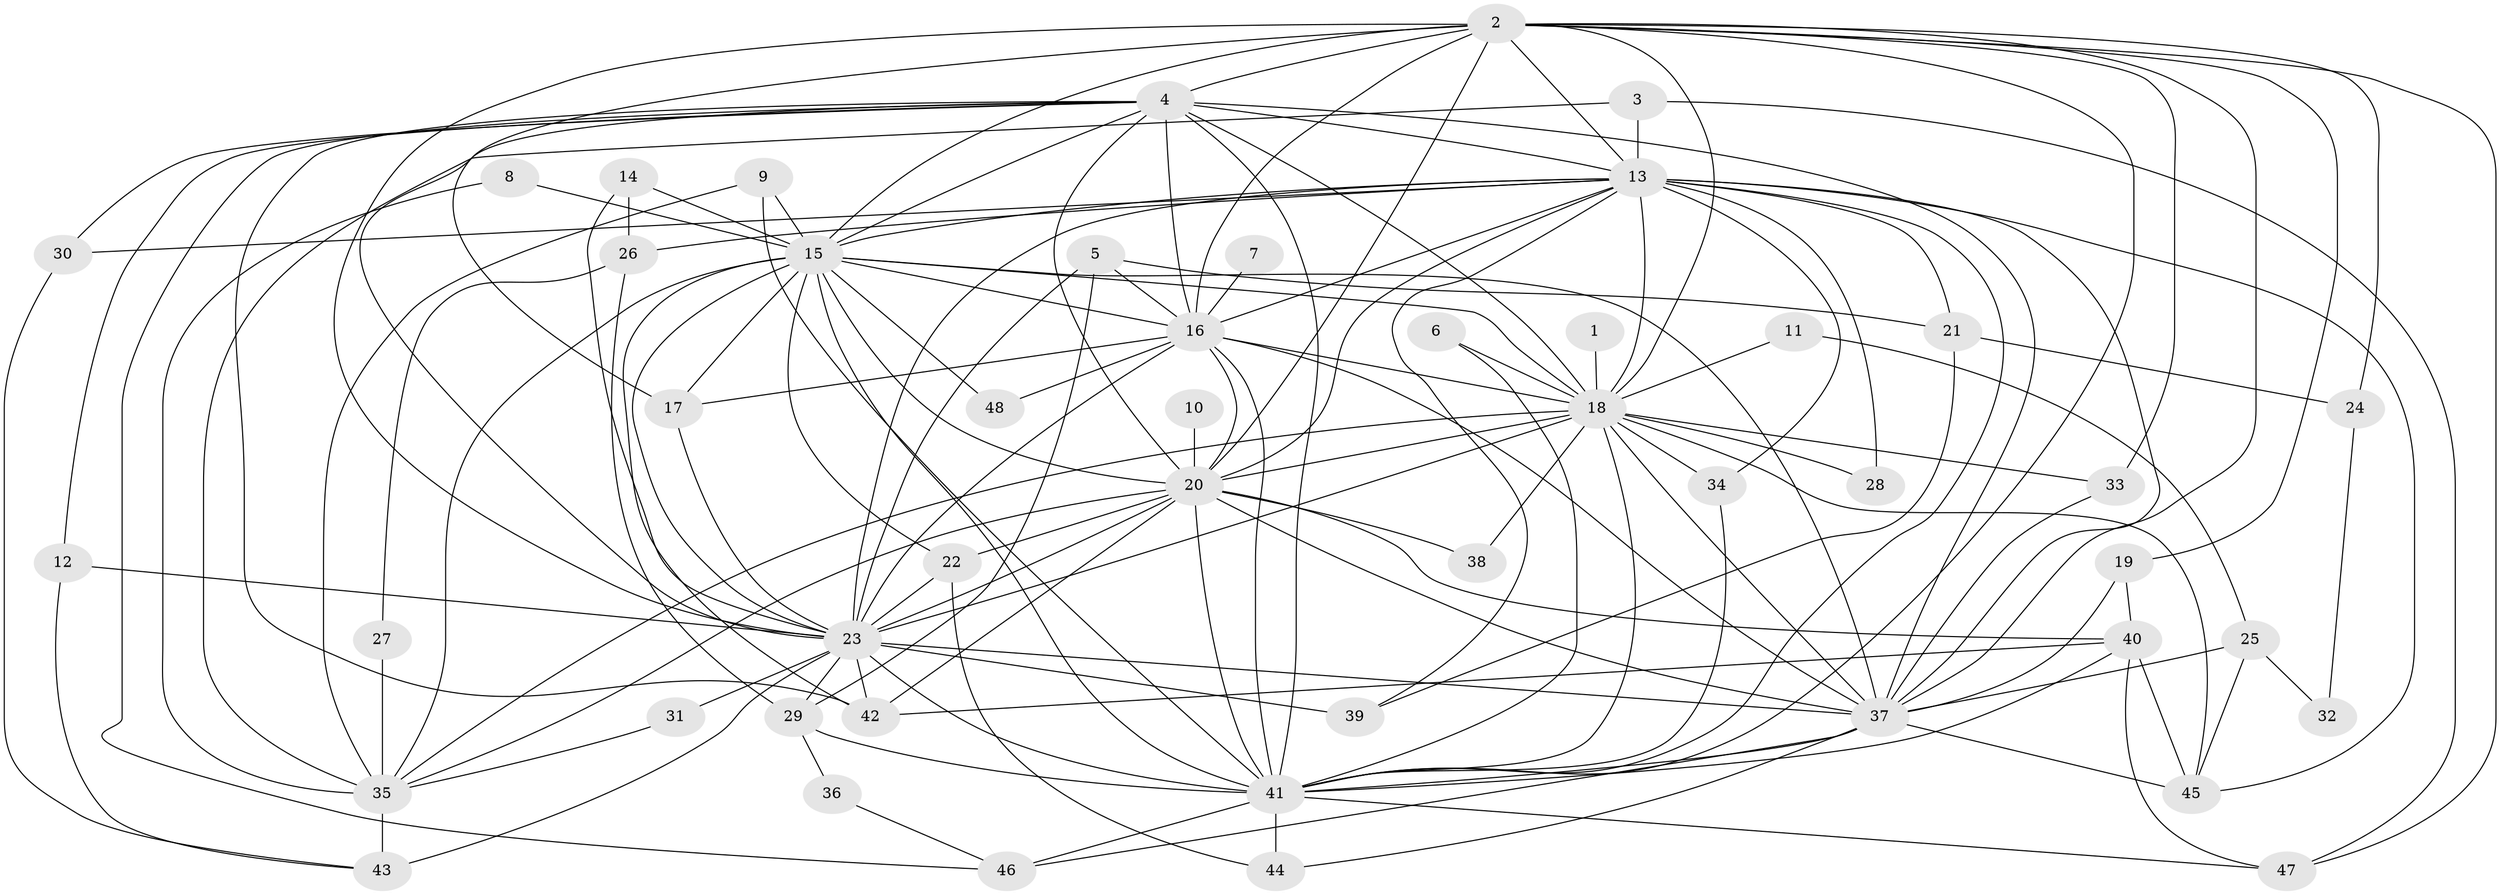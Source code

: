 // original degree distribution, {16: 0.03125, 22: 0.010416666666666666, 20: 0.010416666666666666, 18: 0.010416666666666666, 19: 0.010416666666666666, 21: 0.010416666666666666, 23: 0.010416666666666666, 28: 0.010416666666666666, 10: 0.010416666666666666, 2: 0.5520833333333334, 3: 0.1875, 6: 0.020833333333333332, 5: 0.052083333333333336, 4: 0.07291666666666667}
// Generated by graph-tools (version 1.1) at 2025/36/03/04/25 23:36:14]
// undirected, 48 vertices, 140 edges
graph export_dot {
  node [color=gray90,style=filled];
  1;
  2;
  3;
  4;
  5;
  6;
  7;
  8;
  9;
  10;
  11;
  12;
  13;
  14;
  15;
  16;
  17;
  18;
  19;
  20;
  21;
  22;
  23;
  24;
  25;
  26;
  27;
  28;
  29;
  30;
  31;
  32;
  33;
  34;
  35;
  36;
  37;
  38;
  39;
  40;
  41;
  42;
  43;
  44;
  45;
  46;
  47;
  48;
  1 -- 18 [weight=1.0];
  2 -- 4 [weight=1.0];
  2 -- 13 [weight=1.0];
  2 -- 15 [weight=1.0];
  2 -- 16 [weight=2.0];
  2 -- 17 [weight=1.0];
  2 -- 18 [weight=1.0];
  2 -- 19 [weight=1.0];
  2 -- 20 [weight=1.0];
  2 -- 23 [weight=2.0];
  2 -- 24 [weight=1.0];
  2 -- 33 [weight=1.0];
  2 -- 37 [weight=1.0];
  2 -- 41 [weight=1.0];
  2 -- 47 [weight=1.0];
  3 -- 13 [weight=1.0];
  3 -- 35 [weight=1.0];
  3 -- 47 [weight=1.0];
  4 -- 12 [weight=1.0];
  4 -- 13 [weight=1.0];
  4 -- 15 [weight=1.0];
  4 -- 16 [weight=1.0];
  4 -- 18 [weight=4.0];
  4 -- 20 [weight=1.0];
  4 -- 23 [weight=1.0];
  4 -- 30 [weight=1.0];
  4 -- 37 [weight=1.0];
  4 -- 41 [weight=1.0];
  4 -- 42 [weight=1.0];
  4 -- 46 [weight=1.0];
  5 -- 16 [weight=1.0];
  5 -- 21 [weight=1.0];
  5 -- 23 [weight=2.0];
  5 -- 29 [weight=1.0];
  6 -- 18 [weight=1.0];
  6 -- 41 [weight=1.0];
  7 -- 16 [weight=1.0];
  8 -- 15 [weight=1.0];
  8 -- 35 [weight=1.0];
  9 -- 15 [weight=2.0];
  9 -- 35 [weight=1.0];
  9 -- 41 [weight=1.0];
  10 -- 20 [weight=1.0];
  11 -- 18 [weight=1.0];
  11 -- 25 [weight=1.0];
  12 -- 23 [weight=1.0];
  12 -- 43 [weight=1.0];
  13 -- 15 [weight=1.0];
  13 -- 16 [weight=1.0];
  13 -- 18 [weight=1.0];
  13 -- 20 [weight=1.0];
  13 -- 21 [weight=2.0];
  13 -- 23 [weight=1.0];
  13 -- 26 [weight=1.0];
  13 -- 28 [weight=1.0];
  13 -- 30 [weight=1.0];
  13 -- 34 [weight=1.0];
  13 -- 37 [weight=1.0];
  13 -- 39 [weight=1.0];
  13 -- 41 [weight=2.0];
  13 -- 45 [weight=1.0];
  14 -- 15 [weight=1.0];
  14 -- 23 [weight=1.0];
  14 -- 26 [weight=1.0];
  15 -- 16 [weight=1.0];
  15 -- 17 [weight=1.0];
  15 -- 18 [weight=1.0];
  15 -- 20 [weight=2.0];
  15 -- 22 [weight=1.0];
  15 -- 23 [weight=2.0];
  15 -- 35 [weight=1.0];
  15 -- 37 [weight=2.0];
  15 -- 41 [weight=3.0];
  15 -- 42 [weight=1.0];
  15 -- 48 [weight=1.0];
  16 -- 17 [weight=1.0];
  16 -- 18 [weight=1.0];
  16 -- 20 [weight=1.0];
  16 -- 23 [weight=2.0];
  16 -- 37 [weight=1.0];
  16 -- 41 [weight=1.0];
  16 -- 48 [weight=1.0];
  17 -- 23 [weight=1.0];
  18 -- 20 [weight=1.0];
  18 -- 23 [weight=2.0];
  18 -- 28 [weight=1.0];
  18 -- 33 [weight=1.0];
  18 -- 34 [weight=1.0];
  18 -- 35 [weight=1.0];
  18 -- 37 [weight=1.0];
  18 -- 38 [weight=1.0];
  18 -- 41 [weight=1.0];
  18 -- 45 [weight=1.0];
  19 -- 37 [weight=1.0];
  19 -- 40 [weight=1.0];
  20 -- 22 [weight=1.0];
  20 -- 23 [weight=3.0];
  20 -- 35 [weight=1.0];
  20 -- 37 [weight=2.0];
  20 -- 38 [weight=1.0];
  20 -- 40 [weight=1.0];
  20 -- 41 [weight=1.0];
  20 -- 42 [weight=1.0];
  21 -- 24 [weight=1.0];
  21 -- 39 [weight=1.0];
  22 -- 23 [weight=1.0];
  22 -- 44 [weight=1.0];
  23 -- 29 [weight=1.0];
  23 -- 31 [weight=2.0];
  23 -- 37 [weight=1.0];
  23 -- 39 [weight=1.0];
  23 -- 41 [weight=2.0];
  23 -- 42 [weight=1.0];
  23 -- 43 [weight=1.0];
  24 -- 32 [weight=1.0];
  25 -- 32 [weight=1.0];
  25 -- 37 [weight=2.0];
  25 -- 45 [weight=1.0];
  26 -- 27 [weight=1.0];
  26 -- 29 [weight=1.0];
  27 -- 35 [weight=1.0];
  29 -- 36 [weight=1.0];
  29 -- 41 [weight=1.0];
  30 -- 43 [weight=1.0];
  31 -- 35 [weight=1.0];
  33 -- 37 [weight=1.0];
  34 -- 41 [weight=1.0];
  35 -- 43 [weight=2.0];
  36 -- 46 [weight=1.0];
  37 -- 41 [weight=1.0];
  37 -- 44 [weight=1.0];
  37 -- 45 [weight=1.0];
  37 -- 46 [weight=1.0];
  40 -- 41 [weight=1.0];
  40 -- 42 [weight=1.0];
  40 -- 45 [weight=1.0];
  40 -- 47 [weight=1.0];
  41 -- 44 [weight=1.0];
  41 -- 46 [weight=1.0];
  41 -- 47 [weight=1.0];
}
